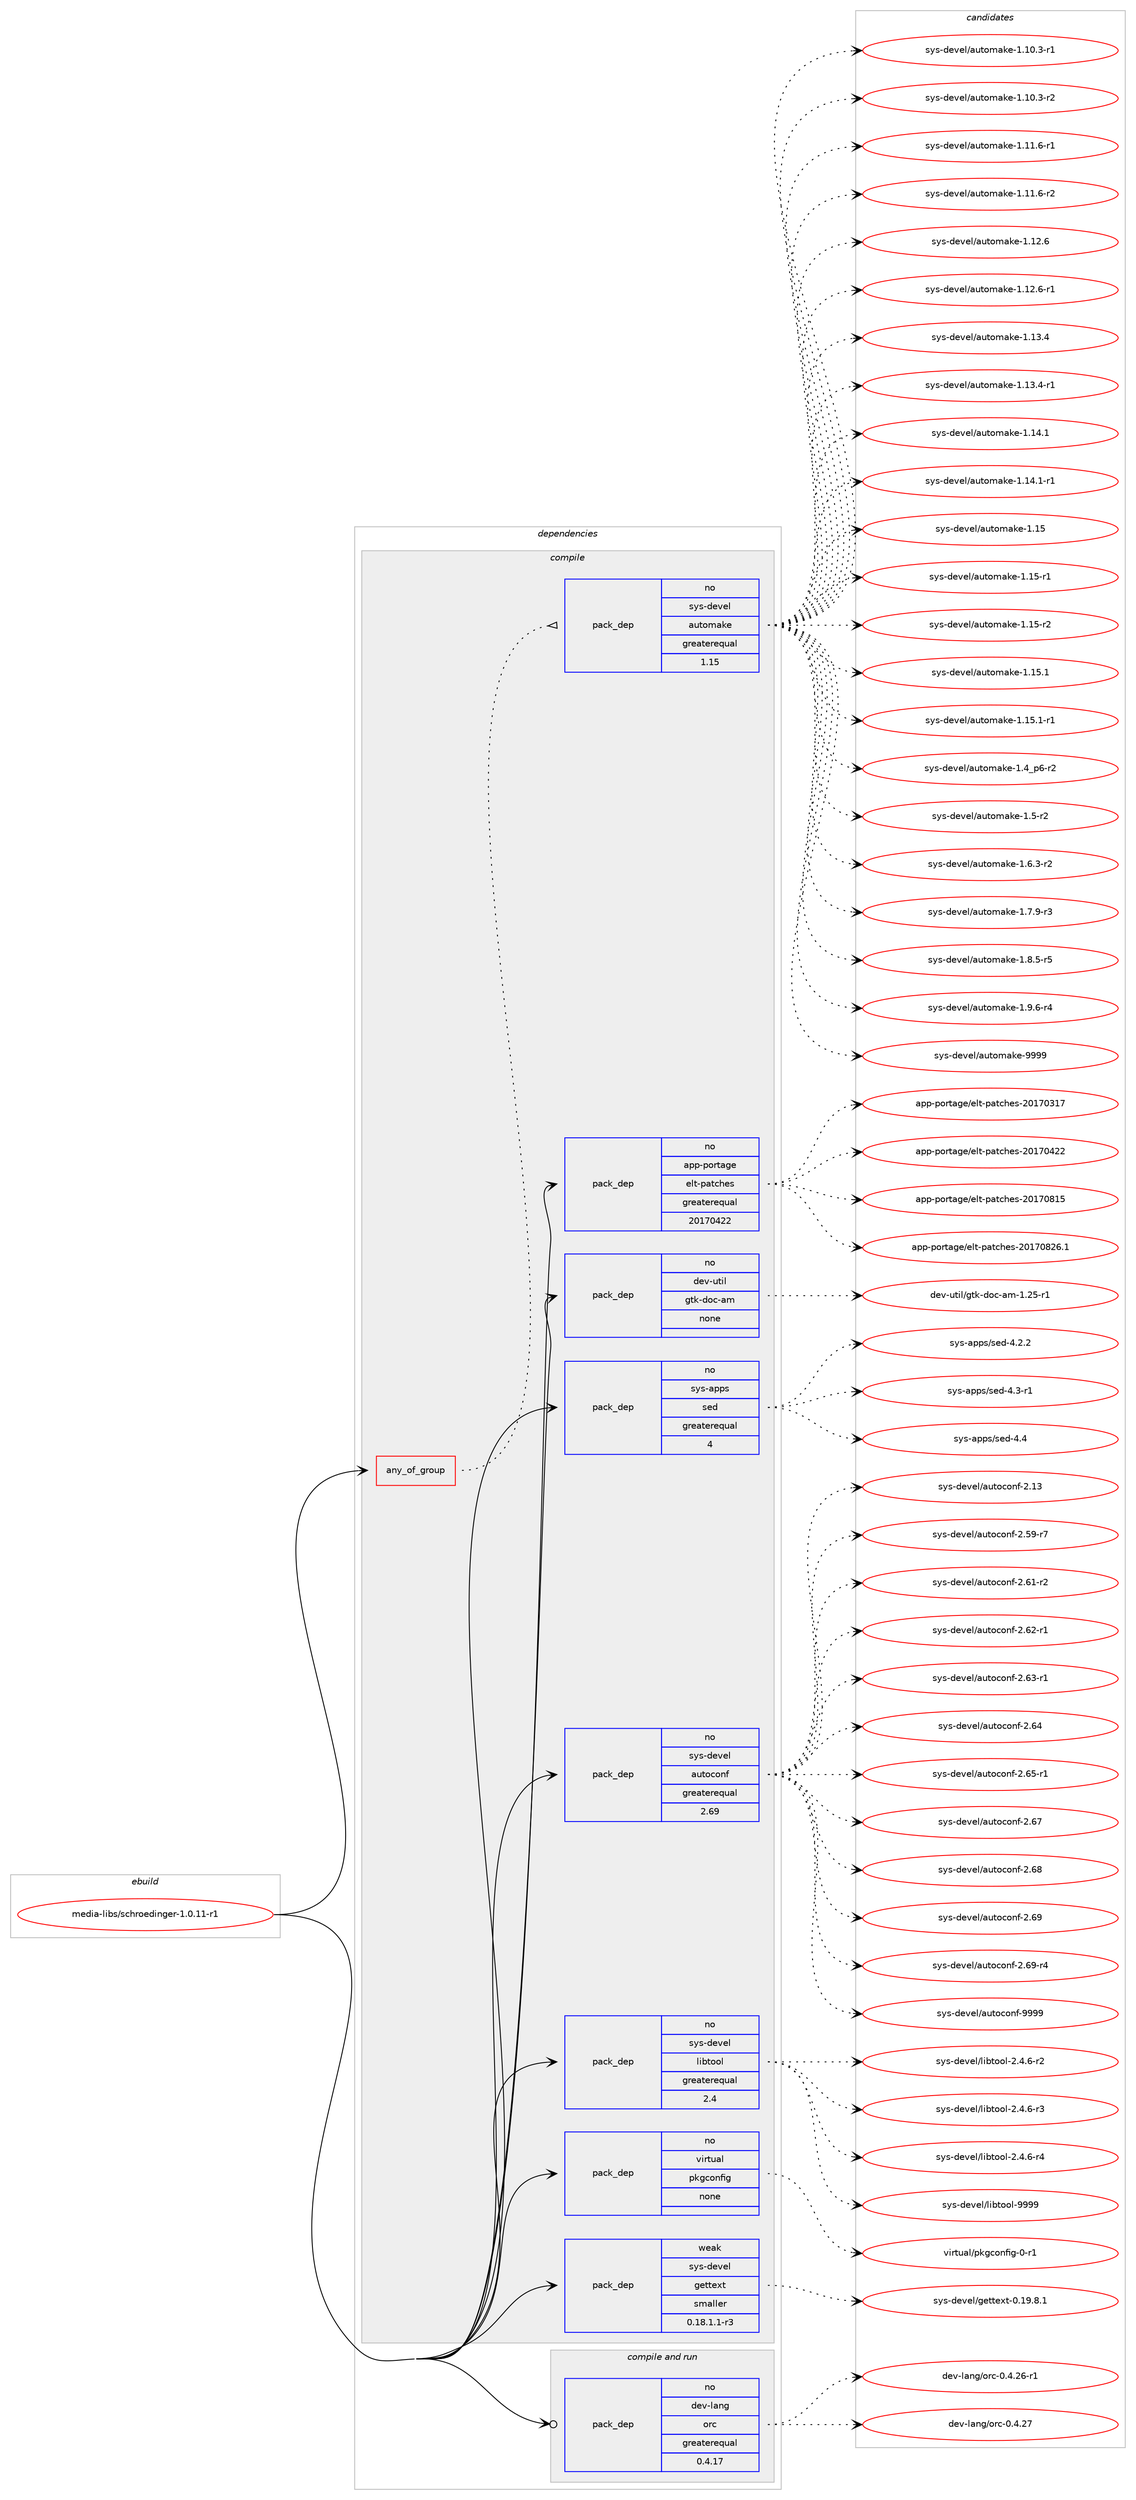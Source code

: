 digraph prolog {

# *************
# Graph options
# *************

newrank=true;
concentrate=true;
compound=true;
graph [rankdir=LR,fontname=Helvetica,fontsize=10,ranksep=1.5];#, ranksep=2.5, nodesep=0.2];
edge  [arrowhead=vee];
node  [fontname=Helvetica,fontsize=10];

# **********
# The ebuild
# **********

subgraph cluster_leftcol {
color=gray;
rank=same;
label=<<i>ebuild</i>>;
id [label="media-libs/schroedinger-1.0.11-r1", color=red, width=4, href="../media-libs/schroedinger-1.0.11-r1.svg"];
}

# ****************
# The dependencies
# ****************

subgraph cluster_midcol {
color=gray;
label=<<i>dependencies</i>>;
subgraph cluster_compile {
fillcolor="#eeeeee";
style=filled;
label=<<i>compile</i>>;
subgraph any5753 {
dependency370262 [label=<<TABLE BORDER="0" CELLBORDER="1" CELLSPACING="0" CELLPADDING="4"><TR><TD CELLPADDING="10">any_of_group</TD></TR></TABLE>>, shape=none, color=red];subgraph pack272903 {
dependency370263 [label=<<TABLE BORDER="0" CELLBORDER="1" CELLSPACING="0" CELLPADDING="4" WIDTH="220"><TR><TD ROWSPAN="6" CELLPADDING="30">pack_dep</TD></TR><TR><TD WIDTH="110">no</TD></TR><TR><TD>sys-devel</TD></TR><TR><TD>automake</TD></TR><TR><TD>greaterequal</TD></TR><TR><TD>1.15</TD></TR></TABLE>>, shape=none, color=blue];
}
dependency370262:e -> dependency370263:w [weight=20,style="dotted",arrowhead="oinv"];
}
id:e -> dependency370262:w [weight=20,style="solid",arrowhead="vee"];
subgraph pack272904 {
dependency370264 [label=<<TABLE BORDER="0" CELLBORDER="1" CELLSPACING="0" CELLPADDING="4" WIDTH="220"><TR><TD ROWSPAN="6" CELLPADDING="30">pack_dep</TD></TR><TR><TD WIDTH="110">no</TD></TR><TR><TD>app-portage</TD></TR><TR><TD>elt-patches</TD></TR><TR><TD>greaterequal</TD></TR><TR><TD>20170422</TD></TR></TABLE>>, shape=none, color=blue];
}
id:e -> dependency370264:w [weight=20,style="solid",arrowhead="vee"];
subgraph pack272905 {
dependency370265 [label=<<TABLE BORDER="0" CELLBORDER="1" CELLSPACING="0" CELLPADDING="4" WIDTH="220"><TR><TD ROWSPAN="6" CELLPADDING="30">pack_dep</TD></TR><TR><TD WIDTH="110">no</TD></TR><TR><TD>dev-util</TD></TR><TR><TD>gtk-doc-am</TD></TR><TR><TD>none</TD></TR><TR><TD></TD></TR></TABLE>>, shape=none, color=blue];
}
id:e -> dependency370265:w [weight=20,style="solid",arrowhead="vee"];
subgraph pack272906 {
dependency370266 [label=<<TABLE BORDER="0" CELLBORDER="1" CELLSPACING="0" CELLPADDING="4" WIDTH="220"><TR><TD ROWSPAN="6" CELLPADDING="30">pack_dep</TD></TR><TR><TD WIDTH="110">no</TD></TR><TR><TD>sys-apps</TD></TR><TR><TD>sed</TD></TR><TR><TD>greaterequal</TD></TR><TR><TD>4</TD></TR></TABLE>>, shape=none, color=blue];
}
id:e -> dependency370266:w [weight=20,style="solid",arrowhead="vee"];
subgraph pack272907 {
dependency370267 [label=<<TABLE BORDER="0" CELLBORDER="1" CELLSPACING="0" CELLPADDING="4" WIDTH="220"><TR><TD ROWSPAN="6" CELLPADDING="30">pack_dep</TD></TR><TR><TD WIDTH="110">no</TD></TR><TR><TD>sys-devel</TD></TR><TR><TD>autoconf</TD></TR><TR><TD>greaterequal</TD></TR><TR><TD>2.69</TD></TR></TABLE>>, shape=none, color=blue];
}
id:e -> dependency370267:w [weight=20,style="solid",arrowhead="vee"];
subgraph pack272908 {
dependency370268 [label=<<TABLE BORDER="0" CELLBORDER="1" CELLSPACING="0" CELLPADDING="4" WIDTH="220"><TR><TD ROWSPAN="6" CELLPADDING="30">pack_dep</TD></TR><TR><TD WIDTH="110">no</TD></TR><TR><TD>sys-devel</TD></TR><TR><TD>libtool</TD></TR><TR><TD>greaterequal</TD></TR><TR><TD>2.4</TD></TR></TABLE>>, shape=none, color=blue];
}
id:e -> dependency370268:w [weight=20,style="solid",arrowhead="vee"];
subgraph pack272909 {
dependency370269 [label=<<TABLE BORDER="0" CELLBORDER="1" CELLSPACING="0" CELLPADDING="4" WIDTH="220"><TR><TD ROWSPAN="6" CELLPADDING="30">pack_dep</TD></TR><TR><TD WIDTH="110">no</TD></TR><TR><TD>virtual</TD></TR><TR><TD>pkgconfig</TD></TR><TR><TD>none</TD></TR><TR><TD></TD></TR></TABLE>>, shape=none, color=blue];
}
id:e -> dependency370269:w [weight=20,style="solid",arrowhead="vee"];
subgraph pack272910 {
dependency370270 [label=<<TABLE BORDER="0" CELLBORDER="1" CELLSPACING="0" CELLPADDING="4" WIDTH="220"><TR><TD ROWSPAN="6" CELLPADDING="30">pack_dep</TD></TR><TR><TD WIDTH="110">weak</TD></TR><TR><TD>sys-devel</TD></TR><TR><TD>gettext</TD></TR><TR><TD>smaller</TD></TR><TR><TD>0.18.1.1-r3</TD></TR></TABLE>>, shape=none, color=blue];
}
id:e -> dependency370270:w [weight=20,style="solid",arrowhead="vee"];
}
subgraph cluster_compileandrun {
fillcolor="#eeeeee";
style=filled;
label=<<i>compile and run</i>>;
subgraph pack272911 {
dependency370271 [label=<<TABLE BORDER="0" CELLBORDER="1" CELLSPACING="0" CELLPADDING="4" WIDTH="220"><TR><TD ROWSPAN="6" CELLPADDING="30">pack_dep</TD></TR><TR><TD WIDTH="110">no</TD></TR><TR><TD>dev-lang</TD></TR><TR><TD>orc</TD></TR><TR><TD>greaterequal</TD></TR><TR><TD>0.4.17</TD></TR></TABLE>>, shape=none, color=blue];
}
id:e -> dependency370271:w [weight=20,style="solid",arrowhead="odotvee"];
}
subgraph cluster_run {
fillcolor="#eeeeee";
style=filled;
label=<<i>run</i>>;
}
}

# **************
# The candidates
# **************

subgraph cluster_choices {
rank=same;
color=gray;
label=<<i>candidates</i>>;

subgraph choice272903 {
color=black;
nodesep=1;
choice11512111545100101118101108479711711611110997107101454946494846514511449 [label="sys-devel/automake-1.10.3-r1", color=red, width=4,href="../sys-devel/automake-1.10.3-r1.svg"];
choice11512111545100101118101108479711711611110997107101454946494846514511450 [label="sys-devel/automake-1.10.3-r2", color=red, width=4,href="../sys-devel/automake-1.10.3-r2.svg"];
choice11512111545100101118101108479711711611110997107101454946494946544511449 [label="sys-devel/automake-1.11.6-r1", color=red, width=4,href="../sys-devel/automake-1.11.6-r1.svg"];
choice11512111545100101118101108479711711611110997107101454946494946544511450 [label="sys-devel/automake-1.11.6-r2", color=red, width=4,href="../sys-devel/automake-1.11.6-r2.svg"];
choice1151211154510010111810110847971171161111099710710145494649504654 [label="sys-devel/automake-1.12.6", color=red, width=4,href="../sys-devel/automake-1.12.6.svg"];
choice11512111545100101118101108479711711611110997107101454946495046544511449 [label="sys-devel/automake-1.12.6-r1", color=red, width=4,href="../sys-devel/automake-1.12.6-r1.svg"];
choice1151211154510010111810110847971171161111099710710145494649514652 [label="sys-devel/automake-1.13.4", color=red, width=4,href="../sys-devel/automake-1.13.4.svg"];
choice11512111545100101118101108479711711611110997107101454946495146524511449 [label="sys-devel/automake-1.13.4-r1", color=red, width=4,href="../sys-devel/automake-1.13.4-r1.svg"];
choice1151211154510010111810110847971171161111099710710145494649524649 [label="sys-devel/automake-1.14.1", color=red, width=4,href="../sys-devel/automake-1.14.1.svg"];
choice11512111545100101118101108479711711611110997107101454946495246494511449 [label="sys-devel/automake-1.14.1-r1", color=red, width=4,href="../sys-devel/automake-1.14.1-r1.svg"];
choice115121115451001011181011084797117116111109971071014549464953 [label="sys-devel/automake-1.15", color=red, width=4,href="../sys-devel/automake-1.15.svg"];
choice1151211154510010111810110847971171161111099710710145494649534511449 [label="sys-devel/automake-1.15-r1", color=red, width=4,href="../sys-devel/automake-1.15-r1.svg"];
choice1151211154510010111810110847971171161111099710710145494649534511450 [label="sys-devel/automake-1.15-r2", color=red, width=4,href="../sys-devel/automake-1.15-r2.svg"];
choice1151211154510010111810110847971171161111099710710145494649534649 [label="sys-devel/automake-1.15.1", color=red, width=4,href="../sys-devel/automake-1.15.1.svg"];
choice11512111545100101118101108479711711611110997107101454946495346494511449 [label="sys-devel/automake-1.15.1-r1", color=red, width=4,href="../sys-devel/automake-1.15.1-r1.svg"];
choice115121115451001011181011084797117116111109971071014549465295112544511450 [label="sys-devel/automake-1.4_p6-r2", color=red, width=4,href="../sys-devel/automake-1.4_p6-r2.svg"];
choice11512111545100101118101108479711711611110997107101454946534511450 [label="sys-devel/automake-1.5-r2", color=red, width=4,href="../sys-devel/automake-1.5-r2.svg"];
choice115121115451001011181011084797117116111109971071014549465446514511450 [label="sys-devel/automake-1.6.3-r2", color=red, width=4,href="../sys-devel/automake-1.6.3-r2.svg"];
choice115121115451001011181011084797117116111109971071014549465546574511451 [label="sys-devel/automake-1.7.9-r3", color=red, width=4,href="../sys-devel/automake-1.7.9-r3.svg"];
choice115121115451001011181011084797117116111109971071014549465646534511453 [label="sys-devel/automake-1.8.5-r5", color=red, width=4,href="../sys-devel/automake-1.8.5-r5.svg"];
choice115121115451001011181011084797117116111109971071014549465746544511452 [label="sys-devel/automake-1.9.6-r4", color=red, width=4,href="../sys-devel/automake-1.9.6-r4.svg"];
choice115121115451001011181011084797117116111109971071014557575757 [label="sys-devel/automake-9999", color=red, width=4,href="../sys-devel/automake-9999.svg"];
dependency370263:e -> choice11512111545100101118101108479711711611110997107101454946494846514511449:w [style=dotted,weight="100"];
dependency370263:e -> choice11512111545100101118101108479711711611110997107101454946494846514511450:w [style=dotted,weight="100"];
dependency370263:e -> choice11512111545100101118101108479711711611110997107101454946494946544511449:w [style=dotted,weight="100"];
dependency370263:e -> choice11512111545100101118101108479711711611110997107101454946494946544511450:w [style=dotted,weight="100"];
dependency370263:e -> choice1151211154510010111810110847971171161111099710710145494649504654:w [style=dotted,weight="100"];
dependency370263:e -> choice11512111545100101118101108479711711611110997107101454946495046544511449:w [style=dotted,weight="100"];
dependency370263:e -> choice1151211154510010111810110847971171161111099710710145494649514652:w [style=dotted,weight="100"];
dependency370263:e -> choice11512111545100101118101108479711711611110997107101454946495146524511449:w [style=dotted,weight="100"];
dependency370263:e -> choice1151211154510010111810110847971171161111099710710145494649524649:w [style=dotted,weight="100"];
dependency370263:e -> choice11512111545100101118101108479711711611110997107101454946495246494511449:w [style=dotted,weight="100"];
dependency370263:e -> choice115121115451001011181011084797117116111109971071014549464953:w [style=dotted,weight="100"];
dependency370263:e -> choice1151211154510010111810110847971171161111099710710145494649534511449:w [style=dotted,weight="100"];
dependency370263:e -> choice1151211154510010111810110847971171161111099710710145494649534511450:w [style=dotted,weight="100"];
dependency370263:e -> choice1151211154510010111810110847971171161111099710710145494649534649:w [style=dotted,weight="100"];
dependency370263:e -> choice11512111545100101118101108479711711611110997107101454946495346494511449:w [style=dotted,weight="100"];
dependency370263:e -> choice115121115451001011181011084797117116111109971071014549465295112544511450:w [style=dotted,weight="100"];
dependency370263:e -> choice11512111545100101118101108479711711611110997107101454946534511450:w [style=dotted,weight="100"];
dependency370263:e -> choice115121115451001011181011084797117116111109971071014549465446514511450:w [style=dotted,weight="100"];
dependency370263:e -> choice115121115451001011181011084797117116111109971071014549465546574511451:w [style=dotted,weight="100"];
dependency370263:e -> choice115121115451001011181011084797117116111109971071014549465646534511453:w [style=dotted,weight="100"];
dependency370263:e -> choice115121115451001011181011084797117116111109971071014549465746544511452:w [style=dotted,weight="100"];
dependency370263:e -> choice115121115451001011181011084797117116111109971071014557575757:w [style=dotted,weight="100"];
}
subgraph choice272904 {
color=black;
nodesep=1;
choice97112112451121111141169710310147101108116451129711699104101115455048495548514955 [label="app-portage/elt-patches-20170317", color=red, width=4,href="../app-portage/elt-patches-20170317.svg"];
choice97112112451121111141169710310147101108116451129711699104101115455048495548525050 [label="app-portage/elt-patches-20170422", color=red, width=4,href="../app-portage/elt-patches-20170422.svg"];
choice97112112451121111141169710310147101108116451129711699104101115455048495548564953 [label="app-portage/elt-patches-20170815", color=red, width=4,href="../app-portage/elt-patches-20170815.svg"];
choice971121124511211111411697103101471011081164511297116991041011154550484955485650544649 [label="app-portage/elt-patches-20170826.1", color=red, width=4,href="../app-portage/elt-patches-20170826.1.svg"];
dependency370264:e -> choice97112112451121111141169710310147101108116451129711699104101115455048495548514955:w [style=dotted,weight="100"];
dependency370264:e -> choice97112112451121111141169710310147101108116451129711699104101115455048495548525050:w [style=dotted,weight="100"];
dependency370264:e -> choice97112112451121111141169710310147101108116451129711699104101115455048495548564953:w [style=dotted,weight="100"];
dependency370264:e -> choice971121124511211111411697103101471011081164511297116991041011154550484955485650544649:w [style=dotted,weight="100"];
}
subgraph choice272905 {
color=black;
nodesep=1;
choice10010111845117116105108471031161074510011199459710945494650534511449 [label="dev-util/gtk-doc-am-1.25-r1", color=red, width=4,href="../dev-util/gtk-doc-am-1.25-r1.svg"];
dependency370265:e -> choice10010111845117116105108471031161074510011199459710945494650534511449:w [style=dotted,weight="100"];
}
subgraph choice272906 {
color=black;
nodesep=1;
choice115121115459711211211547115101100455246504650 [label="sys-apps/sed-4.2.2", color=red, width=4,href="../sys-apps/sed-4.2.2.svg"];
choice115121115459711211211547115101100455246514511449 [label="sys-apps/sed-4.3-r1", color=red, width=4,href="../sys-apps/sed-4.3-r1.svg"];
choice11512111545971121121154711510110045524652 [label="sys-apps/sed-4.4", color=red, width=4,href="../sys-apps/sed-4.4.svg"];
dependency370266:e -> choice115121115459711211211547115101100455246504650:w [style=dotted,weight="100"];
dependency370266:e -> choice115121115459711211211547115101100455246514511449:w [style=dotted,weight="100"];
dependency370266:e -> choice11512111545971121121154711510110045524652:w [style=dotted,weight="100"];
}
subgraph choice272907 {
color=black;
nodesep=1;
choice115121115451001011181011084797117116111991111101024550464951 [label="sys-devel/autoconf-2.13", color=red, width=4,href="../sys-devel/autoconf-2.13.svg"];
choice1151211154510010111810110847971171161119911111010245504653574511455 [label="sys-devel/autoconf-2.59-r7", color=red, width=4,href="../sys-devel/autoconf-2.59-r7.svg"];
choice1151211154510010111810110847971171161119911111010245504654494511450 [label="sys-devel/autoconf-2.61-r2", color=red, width=4,href="../sys-devel/autoconf-2.61-r2.svg"];
choice1151211154510010111810110847971171161119911111010245504654504511449 [label="sys-devel/autoconf-2.62-r1", color=red, width=4,href="../sys-devel/autoconf-2.62-r1.svg"];
choice1151211154510010111810110847971171161119911111010245504654514511449 [label="sys-devel/autoconf-2.63-r1", color=red, width=4,href="../sys-devel/autoconf-2.63-r1.svg"];
choice115121115451001011181011084797117116111991111101024550465452 [label="sys-devel/autoconf-2.64", color=red, width=4,href="../sys-devel/autoconf-2.64.svg"];
choice1151211154510010111810110847971171161119911111010245504654534511449 [label="sys-devel/autoconf-2.65-r1", color=red, width=4,href="../sys-devel/autoconf-2.65-r1.svg"];
choice115121115451001011181011084797117116111991111101024550465455 [label="sys-devel/autoconf-2.67", color=red, width=4,href="../sys-devel/autoconf-2.67.svg"];
choice115121115451001011181011084797117116111991111101024550465456 [label="sys-devel/autoconf-2.68", color=red, width=4,href="../sys-devel/autoconf-2.68.svg"];
choice115121115451001011181011084797117116111991111101024550465457 [label="sys-devel/autoconf-2.69", color=red, width=4,href="../sys-devel/autoconf-2.69.svg"];
choice1151211154510010111810110847971171161119911111010245504654574511452 [label="sys-devel/autoconf-2.69-r4", color=red, width=4,href="../sys-devel/autoconf-2.69-r4.svg"];
choice115121115451001011181011084797117116111991111101024557575757 [label="sys-devel/autoconf-9999", color=red, width=4,href="../sys-devel/autoconf-9999.svg"];
dependency370267:e -> choice115121115451001011181011084797117116111991111101024550464951:w [style=dotted,weight="100"];
dependency370267:e -> choice1151211154510010111810110847971171161119911111010245504653574511455:w [style=dotted,weight="100"];
dependency370267:e -> choice1151211154510010111810110847971171161119911111010245504654494511450:w [style=dotted,weight="100"];
dependency370267:e -> choice1151211154510010111810110847971171161119911111010245504654504511449:w [style=dotted,weight="100"];
dependency370267:e -> choice1151211154510010111810110847971171161119911111010245504654514511449:w [style=dotted,weight="100"];
dependency370267:e -> choice115121115451001011181011084797117116111991111101024550465452:w [style=dotted,weight="100"];
dependency370267:e -> choice1151211154510010111810110847971171161119911111010245504654534511449:w [style=dotted,weight="100"];
dependency370267:e -> choice115121115451001011181011084797117116111991111101024550465455:w [style=dotted,weight="100"];
dependency370267:e -> choice115121115451001011181011084797117116111991111101024550465456:w [style=dotted,weight="100"];
dependency370267:e -> choice115121115451001011181011084797117116111991111101024550465457:w [style=dotted,weight="100"];
dependency370267:e -> choice1151211154510010111810110847971171161119911111010245504654574511452:w [style=dotted,weight="100"];
dependency370267:e -> choice115121115451001011181011084797117116111991111101024557575757:w [style=dotted,weight="100"];
}
subgraph choice272908 {
color=black;
nodesep=1;
choice1151211154510010111810110847108105981161111111084550465246544511450 [label="sys-devel/libtool-2.4.6-r2", color=red, width=4,href="../sys-devel/libtool-2.4.6-r2.svg"];
choice1151211154510010111810110847108105981161111111084550465246544511451 [label="sys-devel/libtool-2.4.6-r3", color=red, width=4,href="../sys-devel/libtool-2.4.6-r3.svg"];
choice1151211154510010111810110847108105981161111111084550465246544511452 [label="sys-devel/libtool-2.4.6-r4", color=red, width=4,href="../sys-devel/libtool-2.4.6-r4.svg"];
choice1151211154510010111810110847108105981161111111084557575757 [label="sys-devel/libtool-9999", color=red, width=4,href="../sys-devel/libtool-9999.svg"];
dependency370268:e -> choice1151211154510010111810110847108105981161111111084550465246544511450:w [style=dotted,weight="100"];
dependency370268:e -> choice1151211154510010111810110847108105981161111111084550465246544511451:w [style=dotted,weight="100"];
dependency370268:e -> choice1151211154510010111810110847108105981161111111084550465246544511452:w [style=dotted,weight="100"];
dependency370268:e -> choice1151211154510010111810110847108105981161111111084557575757:w [style=dotted,weight="100"];
}
subgraph choice272909 {
color=black;
nodesep=1;
choice11810511411611797108471121071039911111010210510345484511449 [label="virtual/pkgconfig-0-r1", color=red, width=4,href="../virtual/pkgconfig-0-r1.svg"];
dependency370269:e -> choice11810511411611797108471121071039911111010210510345484511449:w [style=dotted,weight="100"];
}
subgraph choice272910 {
color=black;
nodesep=1;
choice1151211154510010111810110847103101116116101120116454846495746564649 [label="sys-devel/gettext-0.19.8.1", color=red, width=4,href="../sys-devel/gettext-0.19.8.1.svg"];
dependency370270:e -> choice1151211154510010111810110847103101116116101120116454846495746564649:w [style=dotted,weight="100"];
}
subgraph choice272911 {
color=black;
nodesep=1;
choice10010111845108971101034711111499454846524650544511449 [label="dev-lang/orc-0.4.26-r1", color=red, width=4,href="../dev-lang/orc-0.4.26-r1.svg"];
choice1001011184510897110103471111149945484652465055 [label="dev-lang/orc-0.4.27", color=red, width=4,href="../dev-lang/orc-0.4.27.svg"];
dependency370271:e -> choice10010111845108971101034711111499454846524650544511449:w [style=dotted,weight="100"];
dependency370271:e -> choice1001011184510897110103471111149945484652465055:w [style=dotted,weight="100"];
}
}

}
